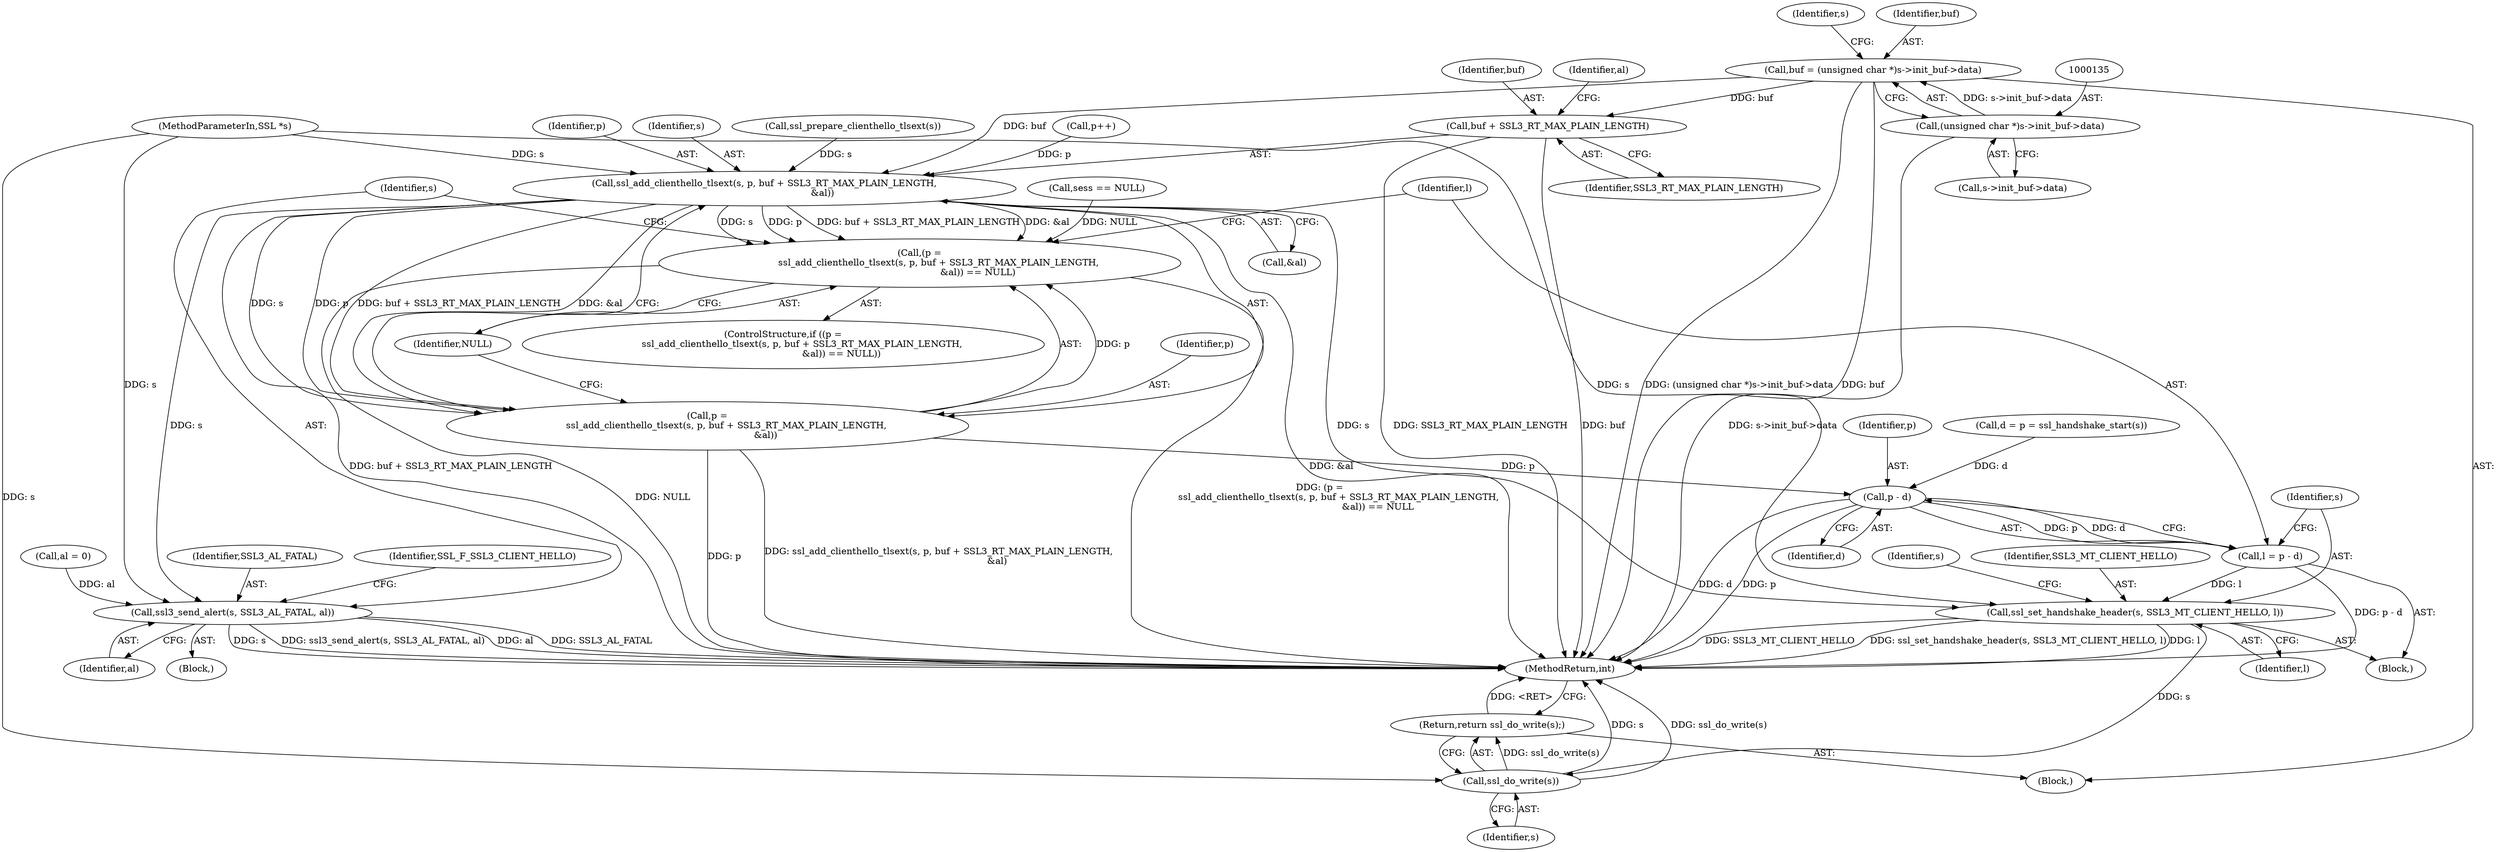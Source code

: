 digraph "0_openssl_e1b568dd2462f7cacf98f3d117936c34e2849a6b@pointer" {
"1000132" [label="(Call,buf = (unsigned char *)s->init_buf->data)"];
"1000134" [label="(Call,(unsigned char *)s->init_buf->data)"];
"1000508" [label="(Call,ssl_add_clienthello_tlsext(s, p, buf + SSL3_RT_MAX_PLAIN_LENGTH,\n                                        &al))"];
"1000505" [label="(Call,(p =\n             ssl_add_clienthello_tlsext(s, p, buf + SSL3_RT_MAX_PLAIN_LENGTH,\n                                        &al)) == NULL)"];
"1000506" [label="(Call,p =\n             ssl_add_clienthello_tlsext(s, p, buf + SSL3_RT_MAX_PLAIN_LENGTH,\n                                        &al))"];
"1000528" [label="(Call,p - d)"];
"1000526" [label="(Call,l = p - d)"];
"1000531" [label="(Call,ssl_set_handshake_header(s, SSL3_MT_CLIENT_HELLO, l))"];
"1000541" [label="(Call,ssl_do_write(s))"];
"1000540" [label="(Return,return ssl_do_write(s);)"];
"1000518" [label="(Call,ssl3_send_alert(s, SSL3_AL_FATAL, al))"];
"1000511" [label="(Call,buf + SSL3_RT_MAX_PLAIN_LENGTH)"];
"1000491" [label="(Call,p++)"];
"1000530" [label="(Identifier,d)"];
"1000529" [label="(Identifier,p)"];
"1000534" [label="(Identifier,l)"];
"1000512" [label="(Identifier,buf)"];
"1000119" [label="(MethodParameterIn,SSL *s)"];
"1000520" [label="(Identifier,SSL3_AL_FATAL)"];
"1000526" [label="(Call,l = p - d)"];
"1000510" [label="(Identifier,p)"];
"1000516" [label="(Identifier,NULL)"];
"1000519" [label="(Identifier,s)"];
"1000509" [label="(Identifier,s)"];
"1000531" [label="(Call,ssl_set_handshake_header(s, SSL3_MT_CLIENT_HELLO, l))"];
"1000532" [label="(Identifier,s)"];
"1000307" [label="(Call,d = p = ssl_handshake_start(s))"];
"1000537" [label="(Identifier,s)"];
"1000518" [label="(Call,ssl3_send_alert(s, SSL3_AL_FATAL, al))"];
"1000132" [label="(Call,buf = (unsigned char *)s->init_buf->data)"];
"1000120" [label="(Block,)"];
"1000511" [label="(Call,buf + SSL3_RT_MAX_PLAIN_LENGTH)"];
"1000527" [label="(Identifier,l)"];
"1000156" [label="(Call,sess == NULL)"];
"1000533" [label="(Identifier,SSL3_MT_CLIENT_HELLO)"];
"1000504" [label="(ControlStructure,if ((p =\n             ssl_add_clienthello_tlsext(s, p, buf + SSL3_RT_MAX_PLAIN_LENGTH,\n                                        &al)) == NULL))"];
"1000515" [label="(Identifier,al)"];
"1000134" [label="(Call,(unsigned char *)s->init_buf->data)"];
"1000514" [label="(Call,&al)"];
"1000540" [label="(Return,return ssl_do_write(s);)"];
"1000541" [label="(Call,ssl_do_write(s))"];
"1000144" [label="(Identifier,s)"];
"1000147" [label="(Block,)"];
"1000521" [label="(Identifier,al)"];
"1000496" [label="(Call,ssl_prepare_clienthello_tlsext(s))"];
"1000542" [label="(Identifier,s)"];
"1000517" [label="(Block,)"];
"1000528" [label="(Call,p - d)"];
"1000136" [label="(Call,s->init_buf->data)"];
"1000133" [label="(Identifier,buf)"];
"1000523" [label="(Identifier,SSL_F_SSL3_CLIENT_HELLO)"];
"1000506" [label="(Call,p =\n             ssl_add_clienthello_tlsext(s, p, buf + SSL3_RT_MAX_PLAIN_LENGTH,\n                                        &al))"];
"1000547" [label="(MethodReturn,int)"];
"1000507" [label="(Identifier,p)"];
"1000127" [label="(Call,al = 0)"];
"1000513" [label="(Identifier,SSL3_RT_MAX_PLAIN_LENGTH)"];
"1000508" [label="(Call,ssl_add_clienthello_tlsext(s, p, buf + SSL3_RT_MAX_PLAIN_LENGTH,\n                                        &al))"];
"1000505" [label="(Call,(p =\n             ssl_add_clienthello_tlsext(s, p, buf + SSL3_RT_MAX_PLAIN_LENGTH,\n                                        &al)) == NULL)"];
"1000132" -> "1000120"  [label="AST: "];
"1000132" -> "1000134"  [label="CFG: "];
"1000133" -> "1000132"  [label="AST: "];
"1000134" -> "1000132"  [label="AST: "];
"1000144" -> "1000132"  [label="CFG: "];
"1000132" -> "1000547"  [label="DDG: (unsigned char *)s->init_buf->data"];
"1000132" -> "1000547"  [label="DDG: buf"];
"1000134" -> "1000132"  [label="DDG: s->init_buf->data"];
"1000132" -> "1000508"  [label="DDG: buf"];
"1000132" -> "1000511"  [label="DDG: buf"];
"1000134" -> "1000136"  [label="CFG: "];
"1000135" -> "1000134"  [label="AST: "];
"1000136" -> "1000134"  [label="AST: "];
"1000134" -> "1000547"  [label="DDG: s->init_buf->data"];
"1000508" -> "1000506"  [label="AST: "];
"1000508" -> "1000514"  [label="CFG: "];
"1000509" -> "1000508"  [label="AST: "];
"1000510" -> "1000508"  [label="AST: "];
"1000511" -> "1000508"  [label="AST: "];
"1000514" -> "1000508"  [label="AST: "];
"1000506" -> "1000508"  [label="CFG: "];
"1000508" -> "1000547"  [label="DDG: &al"];
"1000508" -> "1000547"  [label="DDG: buf + SSL3_RT_MAX_PLAIN_LENGTH"];
"1000508" -> "1000505"  [label="DDG: s"];
"1000508" -> "1000505"  [label="DDG: p"];
"1000508" -> "1000505"  [label="DDG: buf + SSL3_RT_MAX_PLAIN_LENGTH"];
"1000508" -> "1000505"  [label="DDG: &al"];
"1000508" -> "1000506"  [label="DDG: s"];
"1000508" -> "1000506"  [label="DDG: p"];
"1000508" -> "1000506"  [label="DDG: buf + SSL3_RT_MAX_PLAIN_LENGTH"];
"1000508" -> "1000506"  [label="DDG: &al"];
"1000496" -> "1000508"  [label="DDG: s"];
"1000119" -> "1000508"  [label="DDG: s"];
"1000491" -> "1000508"  [label="DDG: p"];
"1000508" -> "1000518"  [label="DDG: s"];
"1000508" -> "1000531"  [label="DDG: s"];
"1000505" -> "1000504"  [label="AST: "];
"1000505" -> "1000516"  [label="CFG: "];
"1000506" -> "1000505"  [label="AST: "];
"1000516" -> "1000505"  [label="AST: "];
"1000519" -> "1000505"  [label="CFG: "];
"1000527" -> "1000505"  [label="CFG: "];
"1000505" -> "1000547"  [label="DDG: NULL"];
"1000505" -> "1000547"  [label="DDG: (p =\n             ssl_add_clienthello_tlsext(s, p, buf + SSL3_RT_MAX_PLAIN_LENGTH,\n                                        &al)) == NULL"];
"1000506" -> "1000505"  [label="DDG: p"];
"1000156" -> "1000505"  [label="DDG: NULL"];
"1000507" -> "1000506"  [label="AST: "];
"1000516" -> "1000506"  [label="CFG: "];
"1000506" -> "1000547"  [label="DDG: p"];
"1000506" -> "1000547"  [label="DDG: ssl_add_clienthello_tlsext(s, p, buf + SSL3_RT_MAX_PLAIN_LENGTH,\n                                        &al)"];
"1000506" -> "1000528"  [label="DDG: p"];
"1000528" -> "1000526"  [label="AST: "];
"1000528" -> "1000530"  [label="CFG: "];
"1000529" -> "1000528"  [label="AST: "];
"1000530" -> "1000528"  [label="AST: "];
"1000526" -> "1000528"  [label="CFG: "];
"1000528" -> "1000547"  [label="DDG: d"];
"1000528" -> "1000547"  [label="DDG: p"];
"1000528" -> "1000526"  [label="DDG: p"];
"1000528" -> "1000526"  [label="DDG: d"];
"1000307" -> "1000528"  [label="DDG: d"];
"1000526" -> "1000147"  [label="AST: "];
"1000527" -> "1000526"  [label="AST: "];
"1000532" -> "1000526"  [label="CFG: "];
"1000526" -> "1000547"  [label="DDG: p - d"];
"1000526" -> "1000531"  [label="DDG: l"];
"1000531" -> "1000147"  [label="AST: "];
"1000531" -> "1000534"  [label="CFG: "];
"1000532" -> "1000531"  [label="AST: "];
"1000533" -> "1000531"  [label="AST: "];
"1000534" -> "1000531"  [label="AST: "];
"1000537" -> "1000531"  [label="CFG: "];
"1000531" -> "1000547"  [label="DDG: SSL3_MT_CLIENT_HELLO"];
"1000531" -> "1000547"  [label="DDG: ssl_set_handshake_header(s, SSL3_MT_CLIENT_HELLO, l)"];
"1000531" -> "1000547"  [label="DDG: l"];
"1000119" -> "1000531"  [label="DDG: s"];
"1000531" -> "1000541"  [label="DDG: s"];
"1000541" -> "1000540"  [label="AST: "];
"1000541" -> "1000542"  [label="CFG: "];
"1000542" -> "1000541"  [label="AST: "];
"1000540" -> "1000541"  [label="CFG: "];
"1000541" -> "1000547"  [label="DDG: s"];
"1000541" -> "1000547"  [label="DDG: ssl_do_write(s)"];
"1000541" -> "1000540"  [label="DDG: ssl_do_write(s)"];
"1000119" -> "1000541"  [label="DDG: s"];
"1000540" -> "1000120"  [label="AST: "];
"1000547" -> "1000540"  [label="CFG: "];
"1000540" -> "1000547"  [label="DDG: <RET>"];
"1000518" -> "1000517"  [label="AST: "];
"1000518" -> "1000521"  [label="CFG: "];
"1000519" -> "1000518"  [label="AST: "];
"1000520" -> "1000518"  [label="AST: "];
"1000521" -> "1000518"  [label="AST: "];
"1000523" -> "1000518"  [label="CFG: "];
"1000518" -> "1000547"  [label="DDG: SSL3_AL_FATAL"];
"1000518" -> "1000547"  [label="DDG: s"];
"1000518" -> "1000547"  [label="DDG: ssl3_send_alert(s, SSL3_AL_FATAL, al)"];
"1000518" -> "1000547"  [label="DDG: al"];
"1000119" -> "1000518"  [label="DDG: s"];
"1000127" -> "1000518"  [label="DDG: al"];
"1000511" -> "1000513"  [label="CFG: "];
"1000512" -> "1000511"  [label="AST: "];
"1000513" -> "1000511"  [label="AST: "];
"1000515" -> "1000511"  [label="CFG: "];
"1000511" -> "1000547"  [label="DDG: SSL3_RT_MAX_PLAIN_LENGTH"];
"1000511" -> "1000547"  [label="DDG: buf"];
}
